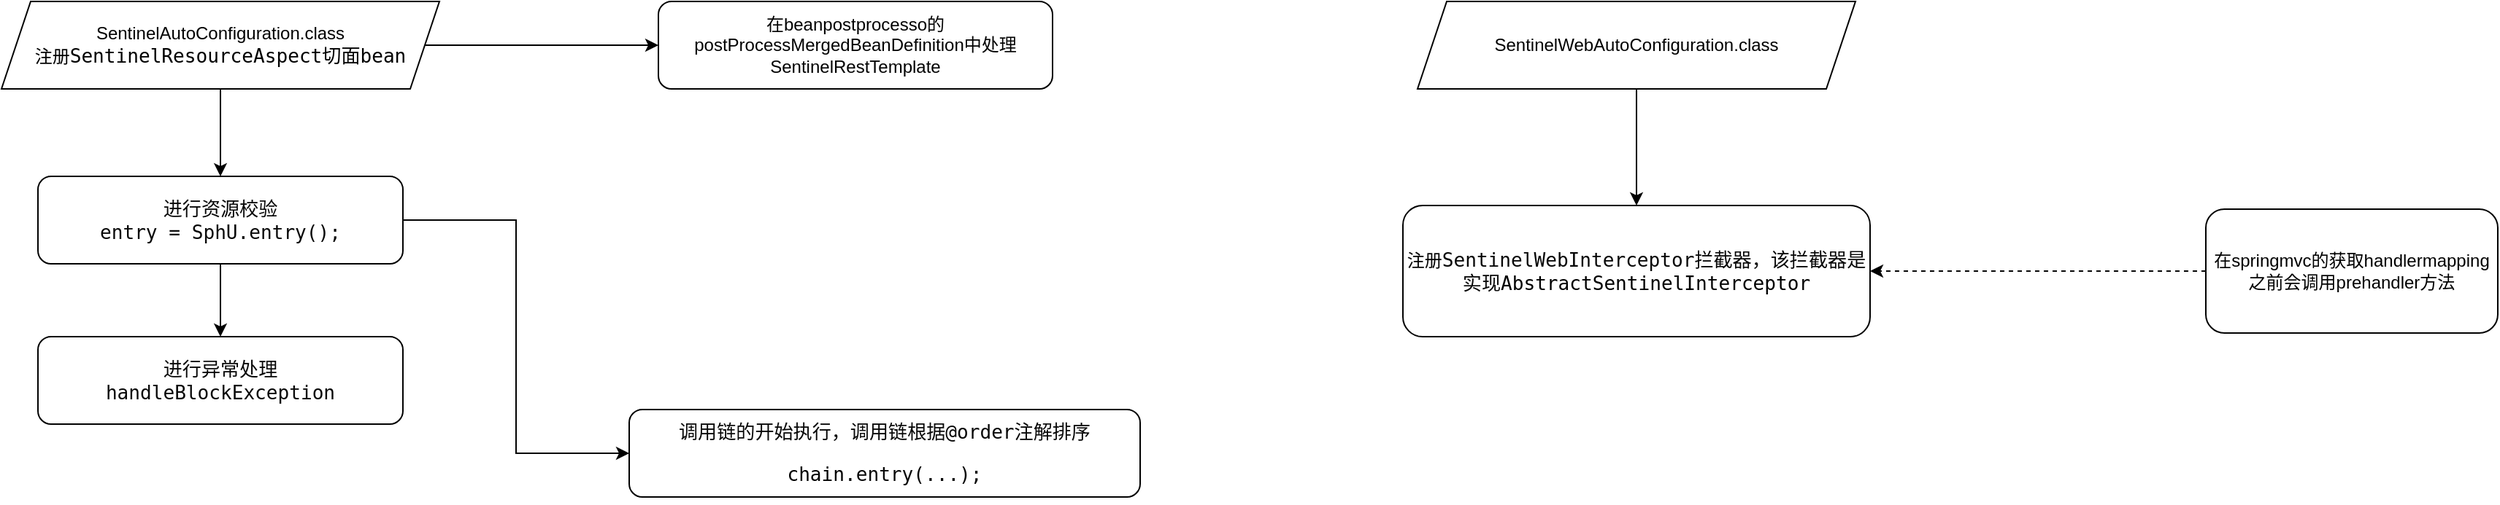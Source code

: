 <mxfile version="16.4.3" type="github">
  <diagram id="88hHA2nksdQzYd1kQ8YI" name="第 1 页">
    <mxGraphModel dx="946" dy="528" grid="1" gridSize="10" guides="1" tooltips="1" connect="1" arrows="1" fold="1" page="1" pageScale="1" pageWidth="2339" pageHeight="3300" math="0" shadow="0">
      <root>
        <mxCell id="0" />
        <mxCell id="1" parent="0" />
        <mxCell id="r_lbyEYdGfCqy8FVjehA-3" style="edgeStyle=orthogonalEdgeStyle;rounded=0;orthogonalLoop=1;jettySize=auto;html=1;exitX=0.5;exitY=1;exitDx=0;exitDy=0;" edge="1" parent="1" source="r_lbyEYdGfCqy8FVjehA-1" target="r_lbyEYdGfCqy8FVjehA-2">
          <mxGeometry relative="1" as="geometry" />
        </mxCell>
        <mxCell id="r_lbyEYdGfCqy8FVjehA-7" style="edgeStyle=orthogonalEdgeStyle;rounded=0;orthogonalLoop=1;jettySize=auto;html=1;exitX=1;exitY=0.5;exitDx=0;exitDy=0;" edge="1" parent="1" source="r_lbyEYdGfCqy8FVjehA-1" target="r_lbyEYdGfCqy8FVjehA-6">
          <mxGeometry relative="1" as="geometry" />
        </mxCell>
        <mxCell id="r_lbyEYdGfCqy8FVjehA-1" value="SentinelAutoConfiguration.class&lt;br&gt;注册&lt;span style=&quot;background-color: rgb(255 , 255 , 255) ; font-family: &amp;#34;jetbrains mono&amp;#34; , monospace ; font-size: 9.8pt&quot;&gt;SentinelResourceAspect切面bean&lt;/span&gt;" style="shape=parallelogram;perimeter=parallelogramPerimeter;whiteSpace=wrap;html=1;fixedSize=1;" vertex="1" parent="1">
          <mxGeometry x="350" y="110" width="300" height="60" as="geometry" />
        </mxCell>
        <mxCell id="r_lbyEYdGfCqy8FVjehA-5" style="edgeStyle=orthogonalEdgeStyle;rounded=0;orthogonalLoop=1;jettySize=auto;html=1;exitX=0.5;exitY=1;exitDx=0;exitDy=0;" edge="1" parent="1" source="r_lbyEYdGfCqy8FVjehA-2" target="r_lbyEYdGfCqy8FVjehA-4">
          <mxGeometry relative="1" as="geometry" />
        </mxCell>
        <mxCell id="r_lbyEYdGfCqy8FVjehA-16" style="edgeStyle=orthogonalEdgeStyle;rounded=0;orthogonalLoop=1;jettySize=auto;html=1;exitX=1;exitY=0.5;exitDx=0;exitDy=0;entryX=0;entryY=0.5;entryDx=0;entryDy=0;" edge="1" parent="1" source="r_lbyEYdGfCqy8FVjehA-2" target="r_lbyEYdGfCqy8FVjehA-15">
          <mxGeometry relative="1" as="geometry" />
        </mxCell>
        <mxCell id="r_lbyEYdGfCqy8FVjehA-2" value="&lt;pre style=&quot;background-color: rgb(255 , 255 , 255)&quot;&gt;&lt;font color=&quot;#080808&quot; face=&quot;jetbrains mono, monospace&quot;&gt;&lt;span style=&quot;font-size: 13.067px&quot;&gt;进行资源校验&lt;br/&gt;entry = SphU.entry();&lt;/span&gt;&lt;/font&gt;&lt;font face=&quot;jetbrains mono, monospace&quot;&gt;&lt;span style=&quot;font-size: 9.8pt&quot;&gt;&lt;br&gt;&lt;/span&gt;&lt;/font&gt;&lt;/pre&gt;" style="rounded=1;whiteSpace=wrap;html=1;" vertex="1" parent="1">
          <mxGeometry x="375" y="230" width="250" height="60" as="geometry" />
        </mxCell>
        <mxCell id="r_lbyEYdGfCqy8FVjehA-4" value="&lt;pre style=&quot;background-color: rgb(255 , 255 , 255)&quot;&gt;&lt;pre&gt;&lt;font color=&quot;#080808&quot; face=&quot;jetbrains mono, monospace&quot;&gt;&lt;span style=&quot;font-size: 13.067px&quot;&gt;进行异常处理&lt;br/&gt;handleBlockException&lt;/span&gt;&lt;/font&gt;&lt;br&gt;&lt;/pre&gt;&lt;/pre&gt;" style="rounded=1;whiteSpace=wrap;html=1;" vertex="1" parent="1">
          <mxGeometry x="375" y="340" width="250" height="60" as="geometry" />
        </mxCell>
        <mxCell id="r_lbyEYdGfCqy8FVjehA-6" value="在beanpostprocesso的postProcessMergedBeanDefinition中处理SentinelRestTemplate" style="rounded=1;whiteSpace=wrap;html=1;" vertex="1" parent="1">
          <mxGeometry x="800" y="110" width="270" height="60" as="geometry" />
        </mxCell>
        <mxCell id="r_lbyEYdGfCqy8FVjehA-11" style="edgeStyle=orthogonalEdgeStyle;rounded=0;orthogonalLoop=1;jettySize=auto;html=1;exitX=0.5;exitY=1;exitDx=0;exitDy=0;" edge="1" parent="1" source="r_lbyEYdGfCqy8FVjehA-8" target="r_lbyEYdGfCqy8FVjehA-10">
          <mxGeometry relative="1" as="geometry" />
        </mxCell>
        <mxCell id="r_lbyEYdGfCqy8FVjehA-8" value="SentinelWebAutoConfiguration.class" style="shape=parallelogram;perimeter=parallelogramPerimeter;whiteSpace=wrap;html=1;fixedSize=1;" vertex="1" parent="1">
          <mxGeometry x="1320" y="110" width="300" height="60" as="geometry" />
        </mxCell>
        <mxCell id="r_lbyEYdGfCqy8FVjehA-10" value="注册&lt;span style=&quot;background-color: rgb(255 , 255 , 255) ; color: rgb(8 , 8 , 8) ; font-family: &amp;#34;jetbrains mono&amp;#34; , monospace ; font-size: 9.8pt&quot;&gt;SentinelWebInterceptor拦截器，该拦截器是实现&lt;/span&gt;&lt;span style=&quot;background-color: rgb(255 , 255 , 255) ; font-family: &amp;#34;jetbrains mono&amp;#34; , monospace ; font-size: 9.8pt&quot;&gt;AbstractSentinelInterceptor&lt;/span&gt;" style="rounded=1;whiteSpace=wrap;html=1;" vertex="1" parent="1">
          <mxGeometry x="1310" y="250" width="320" height="90" as="geometry" />
        </mxCell>
        <mxCell id="r_lbyEYdGfCqy8FVjehA-14" style="edgeStyle=orthogonalEdgeStyle;rounded=0;orthogonalLoop=1;jettySize=auto;html=1;exitX=0;exitY=0.5;exitDx=0;exitDy=0;entryX=1;entryY=0.5;entryDx=0;entryDy=0;dashed=1;" edge="1" parent="1" source="r_lbyEYdGfCqy8FVjehA-12" target="r_lbyEYdGfCqy8FVjehA-10">
          <mxGeometry relative="1" as="geometry" />
        </mxCell>
        <mxCell id="r_lbyEYdGfCqy8FVjehA-12" value="在springmvc的获取handlermapping之前会调用prehandler方法" style="rounded=1;whiteSpace=wrap;html=1;" vertex="1" parent="1">
          <mxGeometry x="1860" y="252.5" width="200" height="85" as="geometry" />
        </mxCell>
        <mxCell id="r_lbyEYdGfCqy8FVjehA-15" value="&lt;pre style=&quot;background-color: rgb(255 , 255 , 255)&quot;&gt;&lt;font face=&quot;jetbrains mono, monospace&quot; color=&quot;#080808&quot; style=&quot;font-size: 13.067px&quot;&gt;调用链的开始执行，调用链根据@order注解排序&lt;/font&gt;&lt;/pre&gt;&lt;pre style=&quot;background-color: rgb(255 , 255 , 255)&quot;&gt;&lt;pre style=&quot;color: rgb(8 , 8 , 8) ; font-family: &amp;#34;jetbrains mono&amp;#34; , monospace ; font-size: 9.8pt&quot;&gt;&lt;span style=&quot;color: #000000&quot;&gt;chain&lt;/span&gt;.entry(...);&lt;/pre&gt;&lt;/pre&gt;" style="rounded=1;whiteSpace=wrap;html=1;" vertex="1" parent="1">
          <mxGeometry x="780" y="390" width="350" height="60" as="geometry" />
        </mxCell>
      </root>
    </mxGraphModel>
  </diagram>
</mxfile>
